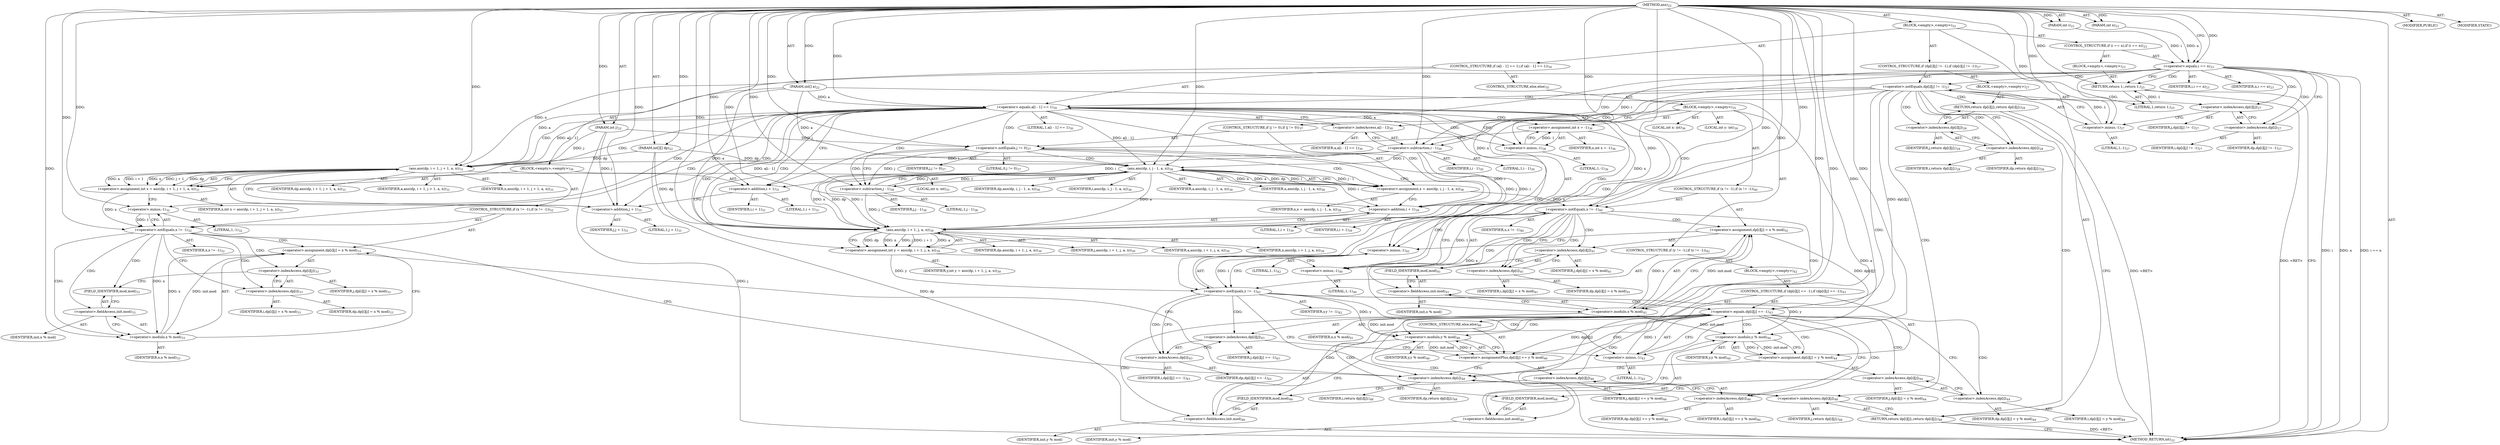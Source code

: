 digraph "ans" {  
"120" [label = <(METHOD,ans)<SUB>22</SUB>> ]
"121" [label = <(PARAM,int[][] dp)<SUB>22</SUB>> ]
"122" [label = <(PARAM,int i)<SUB>22</SUB>> ]
"123" [label = <(PARAM,int j)<SUB>22</SUB>> ]
"124" [label = <(PARAM,int[] a)<SUB>22</SUB>> ]
"125" [label = <(PARAM,int n)<SUB>22</SUB>> ]
"126" [label = <(BLOCK,&lt;empty&gt;,&lt;empty&gt;)<SUB>22</SUB>> ]
"127" [label = <(CONTROL_STRUCTURE,if (i == n),if (i == n))<SUB>23</SUB>> ]
"128" [label = <(&lt;operator&gt;.equals,i == n)<SUB>23</SUB>> ]
"129" [label = <(IDENTIFIER,i,i == n)<SUB>23</SUB>> ]
"130" [label = <(IDENTIFIER,n,i == n)<SUB>23</SUB>> ]
"131" [label = <(BLOCK,&lt;empty&gt;,&lt;empty&gt;)<SUB>23</SUB>> ]
"132" [label = <(RETURN,return 1;,return 1;)<SUB>25</SUB>> ]
"133" [label = <(LITERAL,1,return 1;)<SUB>25</SUB>> ]
"134" [label = <(CONTROL_STRUCTURE,if (dp[i][j] != -1),if (dp[i][j] != -1))<SUB>27</SUB>> ]
"135" [label = <(&lt;operator&gt;.notEquals,dp[i][j] != -1)<SUB>27</SUB>> ]
"136" [label = <(&lt;operator&gt;.indexAccess,dp[i][j])<SUB>27</SUB>> ]
"137" [label = <(&lt;operator&gt;.indexAccess,dp[i])<SUB>27</SUB>> ]
"138" [label = <(IDENTIFIER,dp,dp[i][j] != -1)<SUB>27</SUB>> ]
"139" [label = <(IDENTIFIER,i,dp[i][j] != -1)<SUB>27</SUB>> ]
"140" [label = <(IDENTIFIER,j,dp[i][j] != -1)<SUB>27</SUB>> ]
"141" [label = <(&lt;operator&gt;.minus,-1)<SUB>27</SUB>> ]
"142" [label = <(LITERAL,1,-1)<SUB>27</SUB>> ]
"143" [label = <(BLOCK,&lt;empty&gt;,&lt;empty&gt;)<SUB>27</SUB>> ]
"144" [label = <(RETURN,return dp[i][j];,return dp[i][j];)<SUB>28</SUB>> ]
"145" [label = <(&lt;operator&gt;.indexAccess,dp[i][j])<SUB>28</SUB>> ]
"146" [label = <(&lt;operator&gt;.indexAccess,dp[i])<SUB>28</SUB>> ]
"147" [label = <(IDENTIFIER,dp,return dp[i][j];)<SUB>28</SUB>> ]
"148" [label = <(IDENTIFIER,i,return dp[i][j];)<SUB>28</SUB>> ]
"149" [label = <(IDENTIFIER,j,return dp[i][j];)<SUB>28</SUB>> ]
"150" [label = <(CONTROL_STRUCTURE,if (a[i - 1] == 1),if (a[i - 1] == 1))<SUB>30</SUB>> ]
"151" [label = <(&lt;operator&gt;.equals,a[i - 1] == 1)<SUB>30</SUB>> ]
"152" [label = <(&lt;operator&gt;.indexAccess,a[i - 1])<SUB>30</SUB>> ]
"153" [label = <(IDENTIFIER,a,a[i - 1] == 1)<SUB>30</SUB>> ]
"154" [label = <(&lt;operator&gt;.subtraction,i - 1)<SUB>30</SUB>> ]
"155" [label = <(IDENTIFIER,i,i - 1)<SUB>30</SUB>> ]
"156" [label = <(LITERAL,1,i - 1)<SUB>30</SUB>> ]
"157" [label = <(LITERAL,1,a[i - 1] == 1)<SUB>30</SUB>> ]
"158" [label = <(BLOCK,&lt;empty&gt;,&lt;empty&gt;)<SUB>30</SUB>> ]
"159" [label = <(LOCAL,int x: int)<SUB>31</SUB>> ]
"160" [label = <(&lt;operator&gt;.assignment,int x = ans(dp, i + 1, j + 1, a, n))<SUB>31</SUB>> ]
"161" [label = <(IDENTIFIER,x,int x = ans(dp, i + 1, j + 1, a, n))<SUB>31</SUB>> ]
"162" [label = <(ans,ans(dp, i + 1, j + 1, a, n))<SUB>31</SUB>> ]
"163" [label = <(IDENTIFIER,dp,ans(dp, i + 1, j + 1, a, n))<SUB>31</SUB>> ]
"164" [label = <(&lt;operator&gt;.addition,i + 1)<SUB>31</SUB>> ]
"165" [label = <(IDENTIFIER,i,i + 1)<SUB>31</SUB>> ]
"166" [label = <(LITERAL,1,i + 1)<SUB>31</SUB>> ]
"167" [label = <(&lt;operator&gt;.addition,j + 1)<SUB>31</SUB>> ]
"168" [label = <(IDENTIFIER,j,j + 1)<SUB>31</SUB>> ]
"169" [label = <(LITERAL,1,j + 1)<SUB>31</SUB>> ]
"170" [label = <(IDENTIFIER,a,ans(dp, i + 1, j + 1, a, n))<SUB>31</SUB>> ]
"171" [label = <(IDENTIFIER,n,ans(dp, i + 1, j + 1, a, n))<SUB>31</SUB>> ]
"172" [label = <(CONTROL_STRUCTURE,if (x != -1),if (x != -1))<SUB>32</SUB>> ]
"173" [label = <(&lt;operator&gt;.notEquals,x != -1)<SUB>32</SUB>> ]
"174" [label = <(IDENTIFIER,x,x != -1)<SUB>32</SUB>> ]
"175" [label = <(&lt;operator&gt;.minus,-1)<SUB>32</SUB>> ]
"176" [label = <(LITERAL,1,-1)<SUB>32</SUB>> ]
"177" [label = <(&lt;operator&gt;.assignment,dp[i][j] = x % mod)<SUB>33</SUB>> ]
"178" [label = <(&lt;operator&gt;.indexAccess,dp[i][j])<SUB>33</SUB>> ]
"179" [label = <(&lt;operator&gt;.indexAccess,dp[i])<SUB>33</SUB>> ]
"180" [label = <(IDENTIFIER,dp,dp[i][j] = x % mod)<SUB>33</SUB>> ]
"181" [label = <(IDENTIFIER,i,dp[i][j] = x % mod)<SUB>33</SUB>> ]
"182" [label = <(IDENTIFIER,j,dp[i][j] = x % mod)<SUB>33</SUB>> ]
"183" [label = <(&lt;operator&gt;.modulo,x % mod)<SUB>33</SUB>> ]
"184" [label = <(IDENTIFIER,x,x % mod)<SUB>33</SUB>> ]
"185" [label = <(&lt;operator&gt;.fieldAccess,init.mod)<SUB>33</SUB>> ]
"186" [label = <(IDENTIFIER,init,x % mod)> ]
"187" [label = <(FIELD_IDENTIFIER,mod,mod)<SUB>33</SUB>> ]
"188" [label = <(CONTROL_STRUCTURE,else,else)<SUB>35</SUB>> ]
"189" [label = <(BLOCK,&lt;empty&gt;,&lt;empty&gt;)<SUB>35</SUB>> ]
"190" [label = <(LOCAL,int x: int)<SUB>36</SUB>> ]
"191" [label = <(&lt;operator&gt;.assignment,int x = -1)<SUB>36</SUB>> ]
"192" [label = <(IDENTIFIER,x,int x = -1)<SUB>36</SUB>> ]
"193" [label = <(&lt;operator&gt;.minus,-1)<SUB>36</SUB>> ]
"194" [label = <(LITERAL,1,-1)<SUB>36</SUB>> ]
"195" [label = <(CONTROL_STRUCTURE,if (j != 0),if (j != 0))<SUB>37</SUB>> ]
"196" [label = <(&lt;operator&gt;.notEquals,j != 0)<SUB>37</SUB>> ]
"197" [label = <(IDENTIFIER,j,j != 0)<SUB>37</SUB>> ]
"198" [label = <(LITERAL,0,j != 0)<SUB>37</SUB>> ]
"199" [label = <(&lt;operator&gt;.assignment,x = ans(dp, i, j - 1, a, n))<SUB>38</SUB>> ]
"200" [label = <(IDENTIFIER,x,x = ans(dp, i, j - 1, a, n))<SUB>38</SUB>> ]
"201" [label = <(ans,ans(dp, i, j - 1, a, n))<SUB>38</SUB>> ]
"202" [label = <(IDENTIFIER,dp,ans(dp, i, j - 1, a, n))<SUB>38</SUB>> ]
"203" [label = <(IDENTIFIER,i,ans(dp, i, j - 1, a, n))<SUB>38</SUB>> ]
"204" [label = <(&lt;operator&gt;.subtraction,j - 1)<SUB>38</SUB>> ]
"205" [label = <(IDENTIFIER,j,j - 1)<SUB>38</SUB>> ]
"206" [label = <(LITERAL,1,j - 1)<SUB>38</SUB>> ]
"207" [label = <(IDENTIFIER,a,ans(dp, i, j - 1, a, n))<SUB>38</SUB>> ]
"208" [label = <(IDENTIFIER,n,ans(dp, i, j - 1, a, n))<SUB>38</SUB>> ]
"209" [label = <(LOCAL,int y: int)<SUB>39</SUB>> ]
"210" [label = <(&lt;operator&gt;.assignment,int y = ans(dp, i + 1, j, a, n))<SUB>39</SUB>> ]
"211" [label = <(IDENTIFIER,y,int y = ans(dp, i + 1, j, a, n))<SUB>39</SUB>> ]
"212" [label = <(ans,ans(dp, i + 1, j, a, n))<SUB>39</SUB>> ]
"213" [label = <(IDENTIFIER,dp,ans(dp, i + 1, j, a, n))<SUB>39</SUB>> ]
"214" [label = <(&lt;operator&gt;.addition,i + 1)<SUB>39</SUB>> ]
"215" [label = <(IDENTIFIER,i,i + 1)<SUB>39</SUB>> ]
"216" [label = <(LITERAL,1,i + 1)<SUB>39</SUB>> ]
"217" [label = <(IDENTIFIER,j,ans(dp, i + 1, j, a, n))<SUB>39</SUB>> ]
"218" [label = <(IDENTIFIER,a,ans(dp, i + 1, j, a, n))<SUB>39</SUB>> ]
"219" [label = <(IDENTIFIER,n,ans(dp, i + 1, j, a, n))<SUB>39</SUB>> ]
"220" [label = <(CONTROL_STRUCTURE,if (x != -1),if (x != -1))<SUB>40</SUB>> ]
"221" [label = <(&lt;operator&gt;.notEquals,x != -1)<SUB>40</SUB>> ]
"222" [label = <(IDENTIFIER,x,x != -1)<SUB>40</SUB>> ]
"223" [label = <(&lt;operator&gt;.minus,-1)<SUB>40</SUB>> ]
"224" [label = <(LITERAL,1,-1)<SUB>40</SUB>> ]
"225" [label = <(&lt;operator&gt;.assignment,dp[i][j] = x % mod)<SUB>41</SUB>> ]
"226" [label = <(&lt;operator&gt;.indexAccess,dp[i][j])<SUB>41</SUB>> ]
"227" [label = <(&lt;operator&gt;.indexAccess,dp[i])<SUB>41</SUB>> ]
"228" [label = <(IDENTIFIER,dp,dp[i][j] = x % mod)<SUB>41</SUB>> ]
"229" [label = <(IDENTIFIER,i,dp[i][j] = x % mod)<SUB>41</SUB>> ]
"230" [label = <(IDENTIFIER,j,dp[i][j] = x % mod)<SUB>41</SUB>> ]
"231" [label = <(&lt;operator&gt;.modulo,x % mod)<SUB>41</SUB>> ]
"232" [label = <(IDENTIFIER,x,x % mod)<SUB>41</SUB>> ]
"233" [label = <(&lt;operator&gt;.fieldAccess,init.mod)<SUB>41</SUB>> ]
"234" [label = <(IDENTIFIER,init,x % mod)> ]
"235" [label = <(FIELD_IDENTIFIER,mod,mod)<SUB>41</SUB>> ]
"236" [label = <(CONTROL_STRUCTURE,if (y != -1),if (y != -1))<SUB>42</SUB>> ]
"237" [label = <(&lt;operator&gt;.notEquals,y != -1)<SUB>42</SUB>> ]
"238" [label = <(IDENTIFIER,y,y != -1)<SUB>42</SUB>> ]
"239" [label = <(&lt;operator&gt;.minus,-1)<SUB>42</SUB>> ]
"240" [label = <(LITERAL,1,-1)<SUB>42</SUB>> ]
"241" [label = <(BLOCK,&lt;empty&gt;,&lt;empty&gt;)<SUB>42</SUB>> ]
"242" [label = <(CONTROL_STRUCTURE,if (dp[i][j] == -1),if (dp[i][j] == -1))<SUB>43</SUB>> ]
"243" [label = <(&lt;operator&gt;.equals,dp[i][j] == -1)<SUB>43</SUB>> ]
"244" [label = <(&lt;operator&gt;.indexAccess,dp[i][j])<SUB>43</SUB>> ]
"245" [label = <(&lt;operator&gt;.indexAccess,dp[i])<SUB>43</SUB>> ]
"246" [label = <(IDENTIFIER,dp,dp[i][j] == -1)<SUB>43</SUB>> ]
"247" [label = <(IDENTIFIER,i,dp[i][j] == -1)<SUB>43</SUB>> ]
"248" [label = <(IDENTIFIER,j,dp[i][j] == -1)<SUB>43</SUB>> ]
"249" [label = <(&lt;operator&gt;.minus,-1)<SUB>43</SUB>> ]
"250" [label = <(LITERAL,1,-1)<SUB>43</SUB>> ]
"251" [label = <(&lt;operator&gt;.assignment,dp[i][j] = y % mod)<SUB>44</SUB>> ]
"252" [label = <(&lt;operator&gt;.indexAccess,dp[i][j])<SUB>44</SUB>> ]
"253" [label = <(&lt;operator&gt;.indexAccess,dp[i])<SUB>44</SUB>> ]
"254" [label = <(IDENTIFIER,dp,dp[i][j] = y % mod)<SUB>44</SUB>> ]
"255" [label = <(IDENTIFIER,i,dp[i][j] = y % mod)<SUB>44</SUB>> ]
"256" [label = <(IDENTIFIER,j,dp[i][j] = y % mod)<SUB>44</SUB>> ]
"257" [label = <(&lt;operator&gt;.modulo,y % mod)<SUB>44</SUB>> ]
"258" [label = <(IDENTIFIER,y,y % mod)<SUB>44</SUB>> ]
"259" [label = <(&lt;operator&gt;.fieldAccess,init.mod)<SUB>44</SUB>> ]
"260" [label = <(IDENTIFIER,init,y % mod)> ]
"261" [label = <(FIELD_IDENTIFIER,mod,mod)<SUB>44</SUB>> ]
"262" [label = <(CONTROL_STRUCTURE,else,else)<SUB>46</SUB>> ]
"263" [label = <(&lt;operator&gt;.assignmentPlus,dp[i][j] += y % mod)<SUB>46</SUB>> ]
"264" [label = <(&lt;operator&gt;.indexAccess,dp[i][j])<SUB>46</SUB>> ]
"265" [label = <(&lt;operator&gt;.indexAccess,dp[i])<SUB>46</SUB>> ]
"266" [label = <(IDENTIFIER,dp,dp[i][j] += y % mod)<SUB>46</SUB>> ]
"267" [label = <(IDENTIFIER,i,dp[i][j] += y % mod)<SUB>46</SUB>> ]
"268" [label = <(IDENTIFIER,j,dp[i][j] += y % mod)<SUB>46</SUB>> ]
"269" [label = <(&lt;operator&gt;.modulo,y % mod)<SUB>46</SUB>> ]
"270" [label = <(IDENTIFIER,y,y % mod)<SUB>46</SUB>> ]
"271" [label = <(&lt;operator&gt;.fieldAccess,init.mod)<SUB>46</SUB>> ]
"272" [label = <(IDENTIFIER,init,y % mod)> ]
"273" [label = <(FIELD_IDENTIFIER,mod,mod)<SUB>46</SUB>> ]
"274" [label = <(RETURN,return dp[i][j];,return dp[i][j];)<SUB>48</SUB>> ]
"275" [label = <(&lt;operator&gt;.indexAccess,dp[i][j])<SUB>48</SUB>> ]
"276" [label = <(&lt;operator&gt;.indexAccess,dp[i])<SUB>48</SUB>> ]
"277" [label = <(IDENTIFIER,dp,return dp[i][j];)<SUB>48</SUB>> ]
"278" [label = <(IDENTIFIER,i,return dp[i][j];)<SUB>48</SUB>> ]
"279" [label = <(IDENTIFIER,j,return dp[i][j];)<SUB>48</SUB>> ]
"280" [label = <(MODIFIER,PUBLIC)> ]
"281" [label = <(MODIFIER,STATIC)> ]
"282" [label = <(METHOD_RETURN,int)<SUB>22</SUB>> ]
  "120" -> "121"  [ label = "AST: "] 
  "120" -> "122"  [ label = "AST: "] 
  "120" -> "123"  [ label = "AST: "] 
  "120" -> "124"  [ label = "AST: "] 
  "120" -> "125"  [ label = "AST: "] 
  "120" -> "126"  [ label = "AST: "] 
  "120" -> "280"  [ label = "AST: "] 
  "120" -> "281"  [ label = "AST: "] 
  "120" -> "282"  [ label = "AST: "] 
  "126" -> "127"  [ label = "AST: "] 
  "126" -> "134"  [ label = "AST: "] 
  "126" -> "150"  [ label = "AST: "] 
  "126" -> "274"  [ label = "AST: "] 
  "127" -> "128"  [ label = "AST: "] 
  "127" -> "131"  [ label = "AST: "] 
  "128" -> "129"  [ label = "AST: "] 
  "128" -> "130"  [ label = "AST: "] 
  "131" -> "132"  [ label = "AST: "] 
  "132" -> "133"  [ label = "AST: "] 
  "134" -> "135"  [ label = "AST: "] 
  "134" -> "143"  [ label = "AST: "] 
  "135" -> "136"  [ label = "AST: "] 
  "135" -> "141"  [ label = "AST: "] 
  "136" -> "137"  [ label = "AST: "] 
  "136" -> "140"  [ label = "AST: "] 
  "137" -> "138"  [ label = "AST: "] 
  "137" -> "139"  [ label = "AST: "] 
  "141" -> "142"  [ label = "AST: "] 
  "143" -> "144"  [ label = "AST: "] 
  "144" -> "145"  [ label = "AST: "] 
  "145" -> "146"  [ label = "AST: "] 
  "145" -> "149"  [ label = "AST: "] 
  "146" -> "147"  [ label = "AST: "] 
  "146" -> "148"  [ label = "AST: "] 
  "150" -> "151"  [ label = "AST: "] 
  "150" -> "158"  [ label = "AST: "] 
  "150" -> "188"  [ label = "AST: "] 
  "151" -> "152"  [ label = "AST: "] 
  "151" -> "157"  [ label = "AST: "] 
  "152" -> "153"  [ label = "AST: "] 
  "152" -> "154"  [ label = "AST: "] 
  "154" -> "155"  [ label = "AST: "] 
  "154" -> "156"  [ label = "AST: "] 
  "158" -> "159"  [ label = "AST: "] 
  "158" -> "160"  [ label = "AST: "] 
  "158" -> "172"  [ label = "AST: "] 
  "160" -> "161"  [ label = "AST: "] 
  "160" -> "162"  [ label = "AST: "] 
  "162" -> "163"  [ label = "AST: "] 
  "162" -> "164"  [ label = "AST: "] 
  "162" -> "167"  [ label = "AST: "] 
  "162" -> "170"  [ label = "AST: "] 
  "162" -> "171"  [ label = "AST: "] 
  "164" -> "165"  [ label = "AST: "] 
  "164" -> "166"  [ label = "AST: "] 
  "167" -> "168"  [ label = "AST: "] 
  "167" -> "169"  [ label = "AST: "] 
  "172" -> "173"  [ label = "AST: "] 
  "172" -> "177"  [ label = "AST: "] 
  "173" -> "174"  [ label = "AST: "] 
  "173" -> "175"  [ label = "AST: "] 
  "175" -> "176"  [ label = "AST: "] 
  "177" -> "178"  [ label = "AST: "] 
  "177" -> "183"  [ label = "AST: "] 
  "178" -> "179"  [ label = "AST: "] 
  "178" -> "182"  [ label = "AST: "] 
  "179" -> "180"  [ label = "AST: "] 
  "179" -> "181"  [ label = "AST: "] 
  "183" -> "184"  [ label = "AST: "] 
  "183" -> "185"  [ label = "AST: "] 
  "185" -> "186"  [ label = "AST: "] 
  "185" -> "187"  [ label = "AST: "] 
  "188" -> "189"  [ label = "AST: "] 
  "189" -> "190"  [ label = "AST: "] 
  "189" -> "191"  [ label = "AST: "] 
  "189" -> "195"  [ label = "AST: "] 
  "189" -> "209"  [ label = "AST: "] 
  "189" -> "210"  [ label = "AST: "] 
  "189" -> "220"  [ label = "AST: "] 
  "189" -> "236"  [ label = "AST: "] 
  "191" -> "192"  [ label = "AST: "] 
  "191" -> "193"  [ label = "AST: "] 
  "193" -> "194"  [ label = "AST: "] 
  "195" -> "196"  [ label = "AST: "] 
  "195" -> "199"  [ label = "AST: "] 
  "196" -> "197"  [ label = "AST: "] 
  "196" -> "198"  [ label = "AST: "] 
  "199" -> "200"  [ label = "AST: "] 
  "199" -> "201"  [ label = "AST: "] 
  "201" -> "202"  [ label = "AST: "] 
  "201" -> "203"  [ label = "AST: "] 
  "201" -> "204"  [ label = "AST: "] 
  "201" -> "207"  [ label = "AST: "] 
  "201" -> "208"  [ label = "AST: "] 
  "204" -> "205"  [ label = "AST: "] 
  "204" -> "206"  [ label = "AST: "] 
  "210" -> "211"  [ label = "AST: "] 
  "210" -> "212"  [ label = "AST: "] 
  "212" -> "213"  [ label = "AST: "] 
  "212" -> "214"  [ label = "AST: "] 
  "212" -> "217"  [ label = "AST: "] 
  "212" -> "218"  [ label = "AST: "] 
  "212" -> "219"  [ label = "AST: "] 
  "214" -> "215"  [ label = "AST: "] 
  "214" -> "216"  [ label = "AST: "] 
  "220" -> "221"  [ label = "AST: "] 
  "220" -> "225"  [ label = "AST: "] 
  "221" -> "222"  [ label = "AST: "] 
  "221" -> "223"  [ label = "AST: "] 
  "223" -> "224"  [ label = "AST: "] 
  "225" -> "226"  [ label = "AST: "] 
  "225" -> "231"  [ label = "AST: "] 
  "226" -> "227"  [ label = "AST: "] 
  "226" -> "230"  [ label = "AST: "] 
  "227" -> "228"  [ label = "AST: "] 
  "227" -> "229"  [ label = "AST: "] 
  "231" -> "232"  [ label = "AST: "] 
  "231" -> "233"  [ label = "AST: "] 
  "233" -> "234"  [ label = "AST: "] 
  "233" -> "235"  [ label = "AST: "] 
  "236" -> "237"  [ label = "AST: "] 
  "236" -> "241"  [ label = "AST: "] 
  "237" -> "238"  [ label = "AST: "] 
  "237" -> "239"  [ label = "AST: "] 
  "239" -> "240"  [ label = "AST: "] 
  "241" -> "242"  [ label = "AST: "] 
  "242" -> "243"  [ label = "AST: "] 
  "242" -> "251"  [ label = "AST: "] 
  "242" -> "262"  [ label = "AST: "] 
  "243" -> "244"  [ label = "AST: "] 
  "243" -> "249"  [ label = "AST: "] 
  "244" -> "245"  [ label = "AST: "] 
  "244" -> "248"  [ label = "AST: "] 
  "245" -> "246"  [ label = "AST: "] 
  "245" -> "247"  [ label = "AST: "] 
  "249" -> "250"  [ label = "AST: "] 
  "251" -> "252"  [ label = "AST: "] 
  "251" -> "257"  [ label = "AST: "] 
  "252" -> "253"  [ label = "AST: "] 
  "252" -> "256"  [ label = "AST: "] 
  "253" -> "254"  [ label = "AST: "] 
  "253" -> "255"  [ label = "AST: "] 
  "257" -> "258"  [ label = "AST: "] 
  "257" -> "259"  [ label = "AST: "] 
  "259" -> "260"  [ label = "AST: "] 
  "259" -> "261"  [ label = "AST: "] 
  "262" -> "263"  [ label = "AST: "] 
  "263" -> "264"  [ label = "AST: "] 
  "263" -> "269"  [ label = "AST: "] 
  "264" -> "265"  [ label = "AST: "] 
  "264" -> "268"  [ label = "AST: "] 
  "265" -> "266"  [ label = "AST: "] 
  "265" -> "267"  [ label = "AST: "] 
  "269" -> "270"  [ label = "AST: "] 
  "269" -> "271"  [ label = "AST: "] 
  "271" -> "272"  [ label = "AST: "] 
  "271" -> "273"  [ label = "AST: "] 
  "274" -> "275"  [ label = "AST: "] 
  "275" -> "276"  [ label = "AST: "] 
  "275" -> "279"  [ label = "AST: "] 
  "276" -> "277"  [ label = "AST: "] 
  "276" -> "278"  [ label = "AST: "] 
  "274" -> "282"  [ label = "CFG: "] 
  "128" -> "132"  [ label = "CFG: "] 
  "128" -> "137"  [ label = "CFG: "] 
  "135" -> "146"  [ label = "CFG: "] 
  "135" -> "154"  [ label = "CFG: "] 
  "151" -> "164"  [ label = "CFG: "] 
  "151" -> "193"  [ label = "CFG: "] 
  "275" -> "274"  [ label = "CFG: "] 
  "132" -> "282"  [ label = "CFG: "] 
  "136" -> "141"  [ label = "CFG: "] 
  "141" -> "135"  [ label = "CFG: "] 
  "144" -> "282"  [ label = "CFG: "] 
  "152" -> "151"  [ label = "CFG: "] 
  "160" -> "175"  [ label = "CFG: "] 
  "276" -> "275"  [ label = "CFG: "] 
  "137" -> "136"  [ label = "CFG: "] 
  "145" -> "144"  [ label = "CFG: "] 
  "154" -> "152"  [ label = "CFG: "] 
  "162" -> "160"  [ label = "CFG: "] 
  "173" -> "179"  [ label = "CFG: "] 
  "173" -> "276"  [ label = "CFG: "] 
  "177" -> "276"  [ label = "CFG: "] 
  "191" -> "196"  [ label = "CFG: "] 
  "210" -> "223"  [ label = "CFG: "] 
  "146" -> "145"  [ label = "CFG: "] 
  "164" -> "167"  [ label = "CFG: "] 
  "167" -> "162"  [ label = "CFG: "] 
  "175" -> "173"  [ label = "CFG: "] 
  "178" -> "187"  [ label = "CFG: "] 
  "183" -> "177"  [ label = "CFG: "] 
  "193" -> "191"  [ label = "CFG: "] 
  "196" -> "204"  [ label = "CFG: "] 
  "196" -> "214"  [ label = "CFG: "] 
  "199" -> "214"  [ label = "CFG: "] 
  "212" -> "210"  [ label = "CFG: "] 
  "221" -> "227"  [ label = "CFG: "] 
  "221" -> "239"  [ label = "CFG: "] 
  "225" -> "239"  [ label = "CFG: "] 
  "237" -> "245"  [ label = "CFG: "] 
  "237" -> "276"  [ label = "CFG: "] 
  "179" -> "178"  [ label = "CFG: "] 
  "185" -> "183"  [ label = "CFG: "] 
  "201" -> "199"  [ label = "CFG: "] 
  "214" -> "212"  [ label = "CFG: "] 
  "223" -> "221"  [ label = "CFG: "] 
  "226" -> "235"  [ label = "CFG: "] 
  "231" -> "225"  [ label = "CFG: "] 
  "239" -> "237"  [ label = "CFG: "] 
  "187" -> "185"  [ label = "CFG: "] 
  "204" -> "201"  [ label = "CFG: "] 
  "227" -> "226"  [ label = "CFG: "] 
  "233" -> "231"  [ label = "CFG: "] 
  "243" -> "253"  [ label = "CFG: "] 
  "243" -> "265"  [ label = "CFG: "] 
  "251" -> "276"  [ label = "CFG: "] 
  "235" -> "233"  [ label = "CFG: "] 
  "244" -> "249"  [ label = "CFG: "] 
  "249" -> "243"  [ label = "CFG: "] 
  "252" -> "261"  [ label = "CFG: "] 
  "257" -> "251"  [ label = "CFG: "] 
  "263" -> "276"  [ label = "CFG: "] 
  "245" -> "244"  [ label = "CFG: "] 
  "253" -> "252"  [ label = "CFG: "] 
  "259" -> "257"  [ label = "CFG: "] 
  "264" -> "273"  [ label = "CFG: "] 
  "269" -> "263"  [ label = "CFG: "] 
  "261" -> "259"  [ label = "CFG: "] 
  "265" -> "264"  [ label = "CFG: "] 
  "271" -> "269"  [ label = "CFG: "] 
  "273" -> "271"  [ label = "CFG: "] 
  "120" -> "128"  [ label = "CFG: "] 
  "144" -> "282"  [ label = "DDG: &lt;RET&gt;"] 
  "274" -> "282"  [ label = "DDG: &lt;RET&gt;"] 
  "132" -> "282"  [ label = "DDG: &lt;RET&gt;"] 
  "121" -> "282"  [ label = "DDG: dp"] 
  "123" -> "282"  [ label = "DDG: j"] 
  "124" -> "282"  [ label = "DDG: a"] 
  "128" -> "282"  [ label = "DDG: i"] 
  "128" -> "282"  [ label = "DDG: n"] 
  "128" -> "282"  [ label = "DDG: i == n"] 
  "120" -> "121"  [ label = "DDG: "] 
  "120" -> "122"  [ label = "DDG: "] 
  "120" -> "123"  [ label = "DDG: "] 
  "120" -> "124"  [ label = "DDG: "] 
  "120" -> "125"  [ label = "DDG: "] 
  "122" -> "128"  [ label = "DDG: i"] 
  "120" -> "128"  [ label = "DDG: "] 
  "125" -> "128"  [ label = "DDG: n"] 
  "133" -> "132"  [ label = "DDG: 1"] 
  "120" -> "132"  [ label = "DDG: "] 
  "141" -> "135"  [ label = "DDG: 1"] 
  "124" -> "151"  [ label = "DDG: a"] 
  "120" -> "151"  [ label = "DDG: "] 
  "162" -> "160"  [ label = "DDG: a"] 
  "162" -> "160"  [ label = "DDG: dp"] 
  "162" -> "160"  [ label = "DDG: i + 1"] 
  "162" -> "160"  [ label = "DDG: n"] 
  "162" -> "160"  [ label = "DDG: j + 1"] 
  "120" -> "133"  [ label = "DDG: "] 
  "120" -> "141"  [ label = "DDG: "] 
  "183" -> "177"  [ label = "DDG: x"] 
  "183" -> "177"  [ label = "DDG: init.mod"] 
  "193" -> "191"  [ label = "DDG: 1"] 
  "212" -> "210"  [ label = "DDG: dp"] 
  "212" -> "210"  [ label = "DDG: a"] 
  "212" -> "210"  [ label = "DDG: n"] 
  "212" -> "210"  [ label = "DDG: j"] 
  "212" -> "210"  [ label = "DDG: i + 1"] 
  "128" -> "154"  [ label = "DDG: i"] 
  "120" -> "154"  [ label = "DDG: "] 
  "121" -> "162"  [ label = "DDG: dp"] 
  "120" -> "162"  [ label = "DDG: "] 
  "154" -> "162"  [ label = "DDG: i"] 
  "123" -> "162"  [ label = "DDG: j"] 
  "124" -> "162"  [ label = "DDG: a"] 
  "151" -> "162"  [ label = "DDG: a[i - 1]"] 
  "128" -> "162"  [ label = "DDG: n"] 
  "160" -> "173"  [ label = "DDG: x"] 
  "120" -> "173"  [ label = "DDG: "] 
  "175" -> "173"  [ label = "DDG: 1"] 
  "201" -> "199"  [ label = "DDG: j - 1"] 
  "201" -> "199"  [ label = "DDG: i"] 
  "201" -> "199"  [ label = "DDG: n"] 
  "201" -> "199"  [ label = "DDG: a"] 
  "201" -> "199"  [ label = "DDG: dp"] 
  "231" -> "225"  [ label = "DDG: x"] 
  "231" -> "225"  [ label = "DDG: init.mod"] 
  "154" -> "164"  [ label = "DDG: i"] 
  "120" -> "164"  [ label = "DDG: "] 
  "123" -> "167"  [ label = "DDG: j"] 
  "120" -> "167"  [ label = "DDG: "] 
  "120" -> "175"  [ label = "DDG: "] 
  "173" -> "183"  [ label = "DDG: x"] 
  "120" -> "183"  [ label = "DDG: "] 
  "120" -> "193"  [ label = "DDG: "] 
  "123" -> "196"  [ label = "DDG: j"] 
  "120" -> "196"  [ label = "DDG: "] 
  "121" -> "212"  [ label = "DDG: dp"] 
  "201" -> "212"  [ label = "DDG: dp"] 
  "120" -> "212"  [ label = "DDG: "] 
  "154" -> "212"  [ label = "DDG: i"] 
  "201" -> "212"  [ label = "DDG: i"] 
  "196" -> "212"  [ label = "DDG: j"] 
  "204" -> "212"  [ label = "DDG: j"] 
  "124" -> "212"  [ label = "DDG: a"] 
  "151" -> "212"  [ label = "DDG: a[i - 1]"] 
  "201" -> "212"  [ label = "DDG: a"] 
  "128" -> "212"  [ label = "DDG: n"] 
  "201" -> "212"  [ label = "DDG: n"] 
  "191" -> "221"  [ label = "DDG: x"] 
  "199" -> "221"  [ label = "DDG: x"] 
  "120" -> "221"  [ label = "DDG: "] 
  "223" -> "221"  [ label = "DDG: 1"] 
  "210" -> "237"  [ label = "DDG: y"] 
  "120" -> "237"  [ label = "DDG: "] 
  "239" -> "237"  [ label = "DDG: 1"] 
  "121" -> "201"  [ label = "DDG: dp"] 
  "120" -> "201"  [ label = "DDG: "] 
  "154" -> "201"  [ label = "DDG: i"] 
  "204" -> "201"  [ label = "DDG: j"] 
  "204" -> "201"  [ label = "DDG: 1"] 
  "124" -> "201"  [ label = "DDG: a"] 
  "151" -> "201"  [ label = "DDG: a[i - 1]"] 
  "128" -> "201"  [ label = "DDG: n"] 
  "154" -> "214"  [ label = "DDG: i"] 
  "201" -> "214"  [ label = "DDG: i"] 
  "120" -> "214"  [ label = "DDG: "] 
  "120" -> "223"  [ label = "DDG: "] 
  "221" -> "231"  [ label = "DDG: x"] 
  "120" -> "231"  [ label = "DDG: "] 
  "120" -> "239"  [ label = "DDG: "] 
  "257" -> "251"  [ label = "DDG: y"] 
  "257" -> "251"  [ label = "DDG: init.mod"] 
  "196" -> "204"  [ label = "DDG: j"] 
  "120" -> "204"  [ label = "DDG: "] 
  "135" -> "243"  [ label = "DDG: dp[i][j]"] 
  "225" -> "243"  [ label = "DDG: dp[i][j]"] 
  "249" -> "243"  [ label = "DDG: 1"] 
  "269" -> "263"  [ label = "DDG: y"] 
  "269" -> "263"  [ label = "DDG: init.mod"] 
  "120" -> "249"  [ label = "DDG: "] 
  "237" -> "257"  [ label = "DDG: y"] 
  "120" -> "257"  [ label = "DDG: "] 
  "231" -> "257"  [ label = "DDG: init.mod"] 
  "243" -> "263"  [ label = "DDG: dp[i][j]"] 
  "237" -> "269"  [ label = "DDG: y"] 
  "120" -> "269"  [ label = "DDG: "] 
  "231" -> "269"  [ label = "DDG: init.mod"] 
  "128" -> "136"  [ label = "CDG: "] 
  "128" -> "132"  [ label = "CDG: "] 
  "128" -> "137"  [ label = "CDG: "] 
  "128" -> "141"  [ label = "CDG: "] 
  "128" -> "135"  [ label = "CDG: "] 
  "135" -> "154"  [ label = "CDG: "] 
  "135" -> "145"  [ label = "CDG: "] 
  "135" -> "146"  [ label = "CDG: "] 
  "135" -> "151"  [ label = "CDG: "] 
  "135" -> "275"  [ label = "CDG: "] 
  "135" -> "144"  [ label = "CDG: "] 
  "135" -> "152"  [ label = "CDG: "] 
  "135" -> "276"  [ label = "CDG: "] 
  "135" -> "274"  [ label = "CDG: "] 
  "151" -> "214"  [ label = "CDG: "] 
  "151" -> "167"  [ label = "CDG: "] 
  "151" -> "196"  [ label = "CDG: "] 
  "151" -> "162"  [ label = "CDG: "] 
  "151" -> "191"  [ label = "CDG: "] 
  "151" -> "223"  [ label = "CDG: "] 
  "151" -> "173"  [ label = "CDG: "] 
  "151" -> "212"  [ label = "CDG: "] 
  "151" -> "221"  [ label = "CDG: "] 
  "151" -> "164"  [ label = "CDG: "] 
  "151" -> "239"  [ label = "CDG: "] 
  "151" -> "160"  [ label = "CDG: "] 
  "151" -> "193"  [ label = "CDG: "] 
  "151" -> "210"  [ label = "CDG: "] 
  "151" -> "237"  [ label = "CDG: "] 
  "151" -> "175"  [ label = "CDG: "] 
  "173" -> "179"  [ label = "CDG: "] 
  "173" -> "178"  [ label = "CDG: "] 
  "173" -> "185"  [ label = "CDG: "] 
  "173" -> "187"  [ label = "CDG: "] 
  "173" -> "183"  [ label = "CDG: "] 
  "173" -> "177"  [ label = "CDG: "] 
  "196" -> "204"  [ label = "CDG: "] 
  "196" -> "201"  [ label = "CDG: "] 
  "196" -> "199"  [ label = "CDG: "] 
  "221" -> "225"  [ label = "CDG: "] 
  "221" -> "226"  [ label = "CDG: "] 
  "221" -> "231"  [ label = "CDG: "] 
  "221" -> "233"  [ label = "CDG: "] 
  "221" -> "235"  [ label = "CDG: "] 
  "221" -> "227"  [ label = "CDG: "] 
  "237" -> "244"  [ label = "CDG: "] 
  "237" -> "243"  [ label = "CDG: "] 
  "237" -> "245"  [ label = "CDG: "] 
  "237" -> "249"  [ label = "CDG: "] 
  "243" -> "257"  [ label = "CDG: "] 
  "243" -> "273"  [ label = "CDG: "] 
  "243" -> "261"  [ label = "CDG: "] 
  "243" -> "264"  [ label = "CDG: "] 
  "243" -> "259"  [ label = "CDG: "] 
  "243" -> "265"  [ label = "CDG: "] 
  "243" -> "252"  [ label = "CDG: "] 
  "243" -> "251"  [ label = "CDG: "] 
  "243" -> "253"  [ label = "CDG: "] 
  "243" -> "263"  [ label = "CDG: "] 
  "243" -> "271"  [ label = "CDG: "] 
  "243" -> "269"  [ label = "CDG: "] 
}
